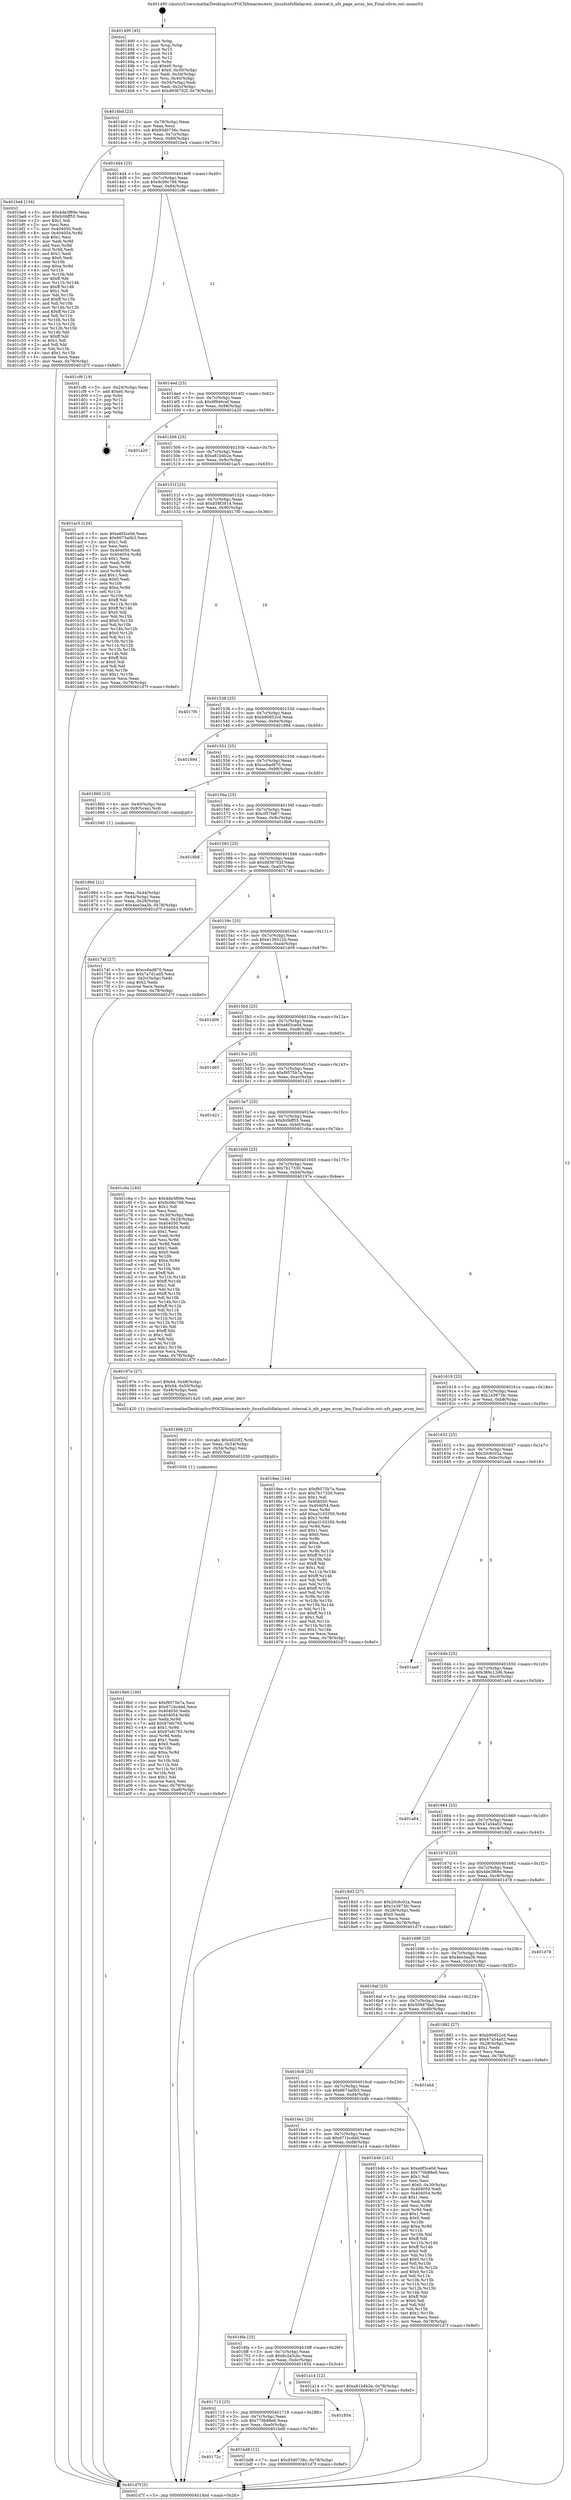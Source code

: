 digraph "0x401490" {
  label = "0x401490 (/mnt/c/Users/mathe/Desktop/tcc/POCII/binaries/extr_linuxfsnfsfilelayout..internal.h_nfs_page_array_len_Final-ollvm.out::main(0))"
  labelloc = "t"
  node[shape=record]

  Entry [label="",width=0.3,height=0.3,shape=circle,fillcolor=black,style=filled]
  "0x4014bd" [label="{
     0x4014bd [23]\l
     | [instrs]\l
     &nbsp;&nbsp;0x4014bd \<+3\>: mov -0x78(%rbp),%eax\l
     &nbsp;&nbsp;0x4014c0 \<+2\>: mov %eax,%ecx\l
     &nbsp;&nbsp;0x4014c2 \<+6\>: sub $0x93d0736c,%ecx\l
     &nbsp;&nbsp;0x4014c8 \<+3\>: mov %eax,-0x7c(%rbp)\l
     &nbsp;&nbsp;0x4014cb \<+3\>: mov %ecx,-0x80(%rbp)\l
     &nbsp;&nbsp;0x4014ce \<+6\>: je 0000000000401be4 \<main+0x754\>\l
  }"]
  "0x401be4" [label="{
     0x401be4 [134]\l
     | [instrs]\l
     &nbsp;&nbsp;0x401be4 \<+5\>: mov $0x4de3f69e,%eax\l
     &nbsp;&nbsp;0x401be9 \<+5\>: mov $0xfc0bff55,%ecx\l
     &nbsp;&nbsp;0x401bee \<+2\>: mov $0x1,%dl\l
     &nbsp;&nbsp;0x401bf0 \<+2\>: xor %esi,%esi\l
     &nbsp;&nbsp;0x401bf2 \<+7\>: mov 0x404050,%edi\l
     &nbsp;&nbsp;0x401bf9 \<+8\>: mov 0x404054,%r8d\l
     &nbsp;&nbsp;0x401c01 \<+3\>: sub $0x1,%esi\l
     &nbsp;&nbsp;0x401c04 \<+3\>: mov %edi,%r9d\l
     &nbsp;&nbsp;0x401c07 \<+3\>: add %esi,%r9d\l
     &nbsp;&nbsp;0x401c0a \<+4\>: imul %r9d,%edi\l
     &nbsp;&nbsp;0x401c0e \<+3\>: and $0x1,%edi\l
     &nbsp;&nbsp;0x401c11 \<+3\>: cmp $0x0,%edi\l
     &nbsp;&nbsp;0x401c14 \<+4\>: sete %r10b\l
     &nbsp;&nbsp;0x401c18 \<+4\>: cmp $0xa,%r8d\l
     &nbsp;&nbsp;0x401c1c \<+4\>: setl %r11b\l
     &nbsp;&nbsp;0x401c20 \<+3\>: mov %r10b,%bl\l
     &nbsp;&nbsp;0x401c23 \<+3\>: xor $0xff,%bl\l
     &nbsp;&nbsp;0x401c26 \<+3\>: mov %r11b,%r14b\l
     &nbsp;&nbsp;0x401c29 \<+4\>: xor $0xff,%r14b\l
     &nbsp;&nbsp;0x401c2d \<+3\>: xor $0x1,%dl\l
     &nbsp;&nbsp;0x401c30 \<+3\>: mov %bl,%r15b\l
     &nbsp;&nbsp;0x401c33 \<+4\>: and $0xff,%r15b\l
     &nbsp;&nbsp;0x401c37 \<+3\>: and %dl,%r10b\l
     &nbsp;&nbsp;0x401c3a \<+3\>: mov %r14b,%r12b\l
     &nbsp;&nbsp;0x401c3d \<+4\>: and $0xff,%r12b\l
     &nbsp;&nbsp;0x401c41 \<+3\>: and %dl,%r11b\l
     &nbsp;&nbsp;0x401c44 \<+3\>: or %r10b,%r15b\l
     &nbsp;&nbsp;0x401c47 \<+3\>: or %r11b,%r12b\l
     &nbsp;&nbsp;0x401c4a \<+3\>: xor %r12b,%r15b\l
     &nbsp;&nbsp;0x401c4d \<+3\>: or %r14b,%bl\l
     &nbsp;&nbsp;0x401c50 \<+3\>: xor $0xff,%bl\l
     &nbsp;&nbsp;0x401c53 \<+3\>: or $0x1,%dl\l
     &nbsp;&nbsp;0x401c56 \<+2\>: and %dl,%bl\l
     &nbsp;&nbsp;0x401c58 \<+3\>: or %bl,%r15b\l
     &nbsp;&nbsp;0x401c5b \<+4\>: test $0x1,%r15b\l
     &nbsp;&nbsp;0x401c5f \<+3\>: cmovne %ecx,%eax\l
     &nbsp;&nbsp;0x401c62 \<+3\>: mov %eax,-0x78(%rbp)\l
     &nbsp;&nbsp;0x401c65 \<+5\>: jmp 0000000000401d7f \<main+0x8ef\>\l
  }"]
  "0x4014d4" [label="{
     0x4014d4 [25]\l
     | [instrs]\l
     &nbsp;&nbsp;0x4014d4 \<+5\>: jmp 00000000004014d9 \<main+0x49\>\l
     &nbsp;&nbsp;0x4014d9 \<+3\>: mov -0x7c(%rbp),%eax\l
     &nbsp;&nbsp;0x4014dc \<+5\>: sub $0x9c06c766,%eax\l
     &nbsp;&nbsp;0x4014e1 \<+6\>: mov %eax,-0x84(%rbp)\l
     &nbsp;&nbsp;0x4014e7 \<+6\>: je 0000000000401cf6 \<main+0x866\>\l
  }"]
  Exit [label="",width=0.3,height=0.3,shape=circle,fillcolor=black,style=filled,peripheries=2]
  "0x401cf6" [label="{
     0x401cf6 [19]\l
     | [instrs]\l
     &nbsp;&nbsp;0x401cf6 \<+3\>: mov -0x24(%rbp),%eax\l
     &nbsp;&nbsp;0x401cf9 \<+7\>: add $0xe0,%rsp\l
     &nbsp;&nbsp;0x401d00 \<+1\>: pop %rbx\l
     &nbsp;&nbsp;0x401d01 \<+2\>: pop %r12\l
     &nbsp;&nbsp;0x401d03 \<+2\>: pop %r14\l
     &nbsp;&nbsp;0x401d05 \<+2\>: pop %r15\l
     &nbsp;&nbsp;0x401d07 \<+1\>: pop %rbp\l
     &nbsp;&nbsp;0x401d08 \<+1\>: ret\l
  }"]
  "0x4014ed" [label="{
     0x4014ed [25]\l
     | [instrs]\l
     &nbsp;&nbsp;0x4014ed \<+5\>: jmp 00000000004014f2 \<main+0x62\>\l
     &nbsp;&nbsp;0x4014f2 \<+3\>: mov -0x7c(%rbp),%eax\l
     &nbsp;&nbsp;0x4014f5 \<+5\>: sub $0x9f946cef,%eax\l
     &nbsp;&nbsp;0x4014fa \<+6\>: mov %eax,-0x88(%rbp)\l
     &nbsp;&nbsp;0x401500 \<+6\>: je 0000000000401a20 \<main+0x590\>\l
  }"]
  "0x40172c" [label="{
     0x40172c\l
  }", style=dashed]
  "0x401a20" [label="{
     0x401a20\l
  }", style=dashed]
  "0x401506" [label="{
     0x401506 [25]\l
     | [instrs]\l
     &nbsp;&nbsp;0x401506 \<+5\>: jmp 000000000040150b \<main+0x7b\>\l
     &nbsp;&nbsp;0x40150b \<+3\>: mov -0x7c(%rbp),%eax\l
     &nbsp;&nbsp;0x40150e \<+5\>: sub $0xa81b4b2e,%eax\l
     &nbsp;&nbsp;0x401513 \<+6\>: mov %eax,-0x8c(%rbp)\l
     &nbsp;&nbsp;0x401519 \<+6\>: je 0000000000401ac5 \<main+0x635\>\l
  }"]
  "0x401bd8" [label="{
     0x401bd8 [12]\l
     | [instrs]\l
     &nbsp;&nbsp;0x401bd8 \<+7\>: movl $0x93d0736c,-0x78(%rbp)\l
     &nbsp;&nbsp;0x401bdf \<+5\>: jmp 0000000000401d7f \<main+0x8ef\>\l
  }"]
  "0x401ac5" [label="{
     0x401ac5 [134]\l
     | [instrs]\l
     &nbsp;&nbsp;0x401ac5 \<+5\>: mov $0xe6f3ce0d,%eax\l
     &nbsp;&nbsp;0x401aca \<+5\>: mov $0x6673a0b3,%ecx\l
     &nbsp;&nbsp;0x401acf \<+2\>: mov $0x1,%dl\l
     &nbsp;&nbsp;0x401ad1 \<+2\>: xor %esi,%esi\l
     &nbsp;&nbsp;0x401ad3 \<+7\>: mov 0x404050,%edi\l
     &nbsp;&nbsp;0x401ada \<+8\>: mov 0x404054,%r8d\l
     &nbsp;&nbsp;0x401ae2 \<+3\>: sub $0x1,%esi\l
     &nbsp;&nbsp;0x401ae5 \<+3\>: mov %edi,%r9d\l
     &nbsp;&nbsp;0x401ae8 \<+3\>: add %esi,%r9d\l
     &nbsp;&nbsp;0x401aeb \<+4\>: imul %r9d,%edi\l
     &nbsp;&nbsp;0x401aef \<+3\>: and $0x1,%edi\l
     &nbsp;&nbsp;0x401af2 \<+3\>: cmp $0x0,%edi\l
     &nbsp;&nbsp;0x401af5 \<+4\>: sete %r10b\l
     &nbsp;&nbsp;0x401af9 \<+4\>: cmp $0xa,%r8d\l
     &nbsp;&nbsp;0x401afd \<+4\>: setl %r11b\l
     &nbsp;&nbsp;0x401b01 \<+3\>: mov %r10b,%bl\l
     &nbsp;&nbsp;0x401b04 \<+3\>: xor $0xff,%bl\l
     &nbsp;&nbsp;0x401b07 \<+3\>: mov %r11b,%r14b\l
     &nbsp;&nbsp;0x401b0a \<+4\>: xor $0xff,%r14b\l
     &nbsp;&nbsp;0x401b0e \<+3\>: xor $0x0,%dl\l
     &nbsp;&nbsp;0x401b11 \<+3\>: mov %bl,%r15b\l
     &nbsp;&nbsp;0x401b14 \<+4\>: and $0x0,%r15b\l
     &nbsp;&nbsp;0x401b18 \<+3\>: and %dl,%r10b\l
     &nbsp;&nbsp;0x401b1b \<+3\>: mov %r14b,%r12b\l
     &nbsp;&nbsp;0x401b1e \<+4\>: and $0x0,%r12b\l
     &nbsp;&nbsp;0x401b22 \<+3\>: and %dl,%r11b\l
     &nbsp;&nbsp;0x401b25 \<+3\>: or %r10b,%r15b\l
     &nbsp;&nbsp;0x401b28 \<+3\>: or %r11b,%r12b\l
     &nbsp;&nbsp;0x401b2b \<+3\>: xor %r12b,%r15b\l
     &nbsp;&nbsp;0x401b2e \<+3\>: or %r14b,%bl\l
     &nbsp;&nbsp;0x401b31 \<+3\>: xor $0xff,%bl\l
     &nbsp;&nbsp;0x401b34 \<+3\>: or $0x0,%dl\l
     &nbsp;&nbsp;0x401b37 \<+2\>: and %dl,%bl\l
     &nbsp;&nbsp;0x401b39 \<+3\>: or %bl,%r15b\l
     &nbsp;&nbsp;0x401b3c \<+4\>: test $0x1,%r15b\l
     &nbsp;&nbsp;0x401b40 \<+3\>: cmovne %ecx,%eax\l
     &nbsp;&nbsp;0x401b43 \<+3\>: mov %eax,-0x78(%rbp)\l
     &nbsp;&nbsp;0x401b46 \<+5\>: jmp 0000000000401d7f \<main+0x8ef\>\l
  }"]
  "0x40151f" [label="{
     0x40151f [25]\l
     | [instrs]\l
     &nbsp;&nbsp;0x40151f \<+5\>: jmp 0000000000401524 \<main+0x94\>\l
     &nbsp;&nbsp;0x401524 \<+3\>: mov -0x7c(%rbp),%eax\l
     &nbsp;&nbsp;0x401527 \<+5\>: sub $0xb58f3814,%eax\l
     &nbsp;&nbsp;0x40152c \<+6\>: mov %eax,-0x90(%rbp)\l
     &nbsp;&nbsp;0x401532 \<+6\>: je 00000000004017f0 \<main+0x360\>\l
  }"]
  "0x401713" [label="{
     0x401713 [25]\l
     | [instrs]\l
     &nbsp;&nbsp;0x401713 \<+5\>: jmp 0000000000401718 \<main+0x288\>\l
     &nbsp;&nbsp;0x401718 \<+3\>: mov -0x7c(%rbp),%eax\l
     &nbsp;&nbsp;0x40171b \<+5\>: sub $0x770b88e6,%eax\l
     &nbsp;&nbsp;0x401720 \<+6\>: mov %eax,-0xe0(%rbp)\l
     &nbsp;&nbsp;0x401726 \<+6\>: je 0000000000401bd8 \<main+0x748\>\l
  }"]
  "0x4017f0" [label="{
     0x4017f0\l
  }", style=dashed]
  "0x401538" [label="{
     0x401538 [25]\l
     | [instrs]\l
     &nbsp;&nbsp;0x401538 \<+5\>: jmp 000000000040153d \<main+0xad\>\l
     &nbsp;&nbsp;0x40153d \<+3\>: mov -0x7c(%rbp),%eax\l
     &nbsp;&nbsp;0x401540 \<+5\>: sub $0xb90d52cd,%eax\l
     &nbsp;&nbsp;0x401545 \<+6\>: mov %eax,-0x94(%rbp)\l
     &nbsp;&nbsp;0x40154b \<+6\>: je 000000000040189d \<main+0x40d\>\l
  }"]
  "0x401854" [label="{
     0x401854\l
  }", style=dashed]
  "0x40189d" [label="{
     0x40189d\l
  }", style=dashed]
  "0x401551" [label="{
     0x401551 [25]\l
     | [instrs]\l
     &nbsp;&nbsp;0x401551 \<+5\>: jmp 0000000000401556 \<main+0xc6\>\l
     &nbsp;&nbsp;0x401556 \<+3\>: mov -0x7c(%rbp),%eax\l
     &nbsp;&nbsp;0x401559 \<+5\>: sub $0xcc6ad870,%eax\l
     &nbsp;&nbsp;0x40155e \<+6\>: mov %eax,-0x98(%rbp)\l
     &nbsp;&nbsp;0x401564 \<+6\>: je 0000000000401860 \<main+0x3d0\>\l
  }"]
  "0x4016fa" [label="{
     0x4016fa [25]\l
     | [instrs]\l
     &nbsp;&nbsp;0x4016fa \<+5\>: jmp 00000000004016ff \<main+0x26f\>\l
     &nbsp;&nbsp;0x4016ff \<+3\>: mov -0x7c(%rbp),%eax\l
     &nbsp;&nbsp;0x401702 \<+5\>: sub $0x6c2a5cbc,%eax\l
     &nbsp;&nbsp;0x401707 \<+6\>: mov %eax,-0xdc(%rbp)\l
     &nbsp;&nbsp;0x40170d \<+6\>: je 0000000000401854 \<main+0x3c4\>\l
  }"]
  "0x401860" [label="{
     0x401860 [13]\l
     | [instrs]\l
     &nbsp;&nbsp;0x401860 \<+4\>: mov -0x40(%rbp),%rax\l
     &nbsp;&nbsp;0x401864 \<+4\>: mov 0x8(%rax),%rdi\l
     &nbsp;&nbsp;0x401868 \<+5\>: call 0000000000401040 \<atoi@plt\>\l
     | [calls]\l
     &nbsp;&nbsp;0x401040 \{1\} (unknown)\l
  }"]
  "0x40156a" [label="{
     0x40156a [25]\l
     | [instrs]\l
     &nbsp;&nbsp;0x40156a \<+5\>: jmp 000000000040156f \<main+0xdf\>\l
     &nbsp;&nbsp;0x40156f \<+3\>: mov -0x7c(%rbp),%eax\l
     &nbsp;&nbsp;0x401572 \<+5\>: sub $0xcf57fe67,%eax\l
     &nbsp;&nbsp;0x401577 \<+6\>: mov %eax,-0x9c(%rbp)\l
     &nbsp;&nbsp;0x40157d \<+6\>: je 00000000004018b8 \<main+0x428\>\l
  }"]
  "0x401a14" [label="{
     0x401a14 [12]\l
     | [instrs]\l
     &nbsp;&nbsp;0x401a14 \<+7\>: movl $0xa81b4b2e,-0x78(%rbp)\l
     &nbsp;&nbsp;0x401a1b \<+5\>: jmp 0000000000401d7f \<main+0x8ef\>\l
  }"]
  "0x4018b8" [label="{
     0x4018b8\l
  }", style=dashed]
  "0x401583" [label="{
     0x401583 [25]\l
     | [instrs]\l
     &nbsp;&nbsp;0x401583 \<+5\>: jmp 0000000000401588 \<main+0xf8\>\l
     &nbsp;&nbsp;0x401588 \<+3\>: mov -0x7c(%rbp),%eax\l
     &nbsp;&nbsp;0x40158b \<+5\>: sub $0xd936702f,%eax\l
     &nbsp;&nbsp;0x401590 \<+6\>: mov %eax,-0xa0(%rbp)\l
     &nbsp;&nbsp;0x401596 \<+6\>: je 000000000040174f \<main+0x2bf\>\l
  }"]
  "0x4016e1" [label="{
     0x4016e1 [25]\l
     | [instrs]\l
     &nbsp;&nbsp;0x4016e1 \<+5\>: jmp 00000000004016e6 \<main+0x256\>\l
     &nbsp;&nbsp;0x4016e6 \<+3\>: mov -0x7c(%rbp),%eax\l
     &nbsp;&nbsp;0x4016e9 \<+5\>: sub $0x671bcddd,%eax\l
     &nbsp;&nbsp;0x4016ee \<+6\>: mov %eax,-0xd8(%rbp)\l
     &nbsp;&nbsp;0x4016f4 \<+6\>: je 0000000000401a14 \<main+0x584\>\l
  }"]
  "0x40174f" [label="{
     0x40174f [27]\l
     | [instrs]\l
     &nbsp;&nbsp;0x40174f \<+5\>: mov $0xcc6ad870,%eax\l
     &nbsp;&nbsp;0x401754 \<+5\>: mov $0x7a7d1ad5,%ecx\l
     &nbsp;&nbsp;0x401759 \<+3\>: mov -0x2c(%rbp),%edx\l
     &nbsp;&nbsp;0x40175c \<+3\>: cmp $0x2,%edx\l
     &nbsp;&nbsp;0x40175f \<+3\>: cmovne %ecx,%eax\l
     &nbsp;&nbsp;0x401762 \<+3\>: mov %eax,-0x78(%rbp)\l
     &nbsp;&nbsp;0x401765 \<+5\>: jmp 0000000000401d7f \<main+0x8ef\>\l
  }"]
  "0x40159c" [label="{
     0x40159c [25]\l
     | [instrs]\l
     &nbsp;&nbsp;0x40159c \<+5\>: jmp 00000000004015a1 \<main+0x111\>\l
     &nbsp;&nbsp;0x4015a1 \<+3\>: mov -0x7c(%rbp),%eax\l
     &nbsp;&nbsp;0x4015a4 \<+5\>: sub $0xe136512b,%eax\l
     &nbsp;&nbsp;0x4015a9 \<+6\>: mov %eax,-0xa4(%rbp)\l
     &nbsp;&nbsp;0x4015af \<+6\>: je 0000000000401d09 \<main+0x879\>\l
  }"]
  "0x401d7f" [label="{
     0x401d7f [5]\l
     | [instrs]\l
     &nbsp;&nbsp;0x401d7f \<+5\>: jmp 00000000004014bd \<main+0x2d\>\l
  }"]
  "0x401490" [label="{
     0x401490 [45]\l
     | [instrs]\l
     &nbsp;&nbsp;0x401490 \<+1\>: push %rbp\l
     &nbsp;&nbsp;0x401491 \<+3\>: mov %rsp,%rbp\l
     &nbsp;&nbsp;0x401494 \<+2\>: push %r15\l
     &nbsp;&nbsp;0x401496 \<+2\>: push %r14\l
     &nbsp;&nbsp;0x401498 \<+2\>: push %r12\l
     &nbsp;&nbsp;0x40149a \<+1\>: push %rbx\l
     &nbsp;&nbsp;0x40149b \<+7\>: sub $0xe0,%rsp\l
     &nbsp;&nbsp;0x4014a2 \<+7\>: movl $0x0,-0x30(%rbp)\l
     &nbsp;&nbsp;0x4014a9 \<+3\>: mov %edi,-0x34(%rbp)\l
     &nbsp;&nbsp;0x4014ac \<+4\>: mov %rsi,-0x40(%rbp)\l
     &nbsp;&nbsp;0x4014b0 \<+3\>: mov -0x34(%rbp),%edi\l
     &nbsp;&nbsp;0x4014b3 \<+3\>: mov %edi,-0x2c(%rbp)\l
     &nbsp;&nbsp;0x4014b6 \<+7\>: movl $0xd936702f,-0x78(%rbp)\l
  }"]
  "0x40186d" [label="{
     0x40186d [21]\l
     | [instrs]\l
     &nbsp;&nbsp;0x40186d \<+3\>: mov %eax,-0x44(%rbp)\l
     &nbsp;&nbsp;0x401870 \<+3\>: mov -0x44(%rbp),%eax\l
     &nbsp;&nbsp;0x401873 \<+3\>: mov %eax,-0x28(%rbp)\l
     &nbsp;&nbsp;0x401876 \<+7\>: movl $0x4ee3aa3b,-0x78(%rbp)\l
     &nbsp;&nbsp;0x40187d \<+5\>: jmp 0000000000401d7f \<main+0x8ef\>\l
  }"]
  "0x401b4b" [label="{
     0x401b4b [141]\l
     | [instrs]\l
     &nbsp;&nbsp;0x401b4b \<+5\>: mov $0xe6f3ce0d,%eax\l
     &nbsp;&nbsp;0x401b50 \<+5\>: mov $0x770b88e6,%ecx\l
     &nbsp;&nbsp;0x401b55 \<+2\>: mov $0x1,%dl\l
     &nbsp;&nbsp;0x401b57 \<+2\>: xor %esi,%esi\l
     &nbsp;&nbsp;0x401b59 \<+7\>: movl $0x0,-0x30(%rbp)\l
     &nbsp;&nbsp;0x401b60 \<+7\>: mov 0x404050,%edi\l
     &nbsp;&nbsp;0x401b67 \<+8\>: mov 0x404054,%r8d\l
     &nbsp;&nbsp;0x401b6f \<+3\>: sub $0x1,%esi\l
     &nbsp;&nbsp;0x401b72 \<+3\>: mov %edi,%r9d\l
     &nbsp;&nbsp;0x401b75 \<+3\>: add %esi,%r9d\l
     &nbsp;&nbsp;0x401b78 \<+4\>: imul %r9d,%edi\l
     &nbsp;&nbsp;0x401b7c \<+3\>: and $0x1,%edi\l
     &nbsp;&nbsp;0x401b7f \<+3\>: cmp $0x0,%edi\l
     &nbsp;&nbsp;0x401b82 \<+4\>: sete %r10b\l
     &nbsp;&nbsp;0x401b86 \<+4\>: cmp $0xa,%r8d\l
     &nbsp;&nbsp;0x401b8a \<+4\>: setl %r11b\l
     &nbsp;&nbsp;0x401b8e \<+3\>: mov %r10b,%bl\l
     &nbsp;&nbsp;0x401b91 \<+3\>: xor $0xff,%bl\l
     &nbsp;&nbsp;0x401b94 \<+3\>: mov %r11b,%r14b\l
     &nbsp;&nbsp;0x401b97 \<+4\>: xor $0xff,%r14b\l
     &nbsp;&nbsp;0x401b9b \<+3\>: xor $0x0,%dl\l
     &nbsp;&nbsp;0x401b9e \<+3\>: mov %bl,%r15b\l
     &nbsp;&nbsp;0x401ba1 \<+4\>: and $0x0,%r15b\l
     &nbsp;&nbsp;0x401ba5 \<+3\>: and %dl,%r10b\l
     &nbsp;&nbsp;0x401ba8 \<+3\>: mov %r14b,%r12b\l
     &nbsp;&nbsp;0x401bab \<+4\>: and $0x0,%r12b\l
     &nbsp;&nbsp;0x401baf \<+3\>: and %dl,%r11b\l
     &nbsp;&nbsp;0x401bb2 \<+3\>: or %r10b,%r15b\l
     &nbsp;&nbsp;0x401bb5 \<+3\>: or %r11b,%r12b\l
     &nbsp;&nbsp;0x401bb8 \<+3\>: xor %r12b,%r15b\l
     &nbsp;&nbsp;0x401bbb \<+3\>: or %r14b,%bl\l
     &nbsp;&nbsp;0x401bbe \<+3\>: xor $0xff,%bl\l
     &nbsp;&nbsp;0x401bc1 \<+3\>: or $0x0,%dl\l
     &nbsp;&nbsp;0x401bc4 \<+2\>: and %dl,%bl\l
     &nbsp;&nbsp;0x401bc6 \<+3\>: or %bl,%r15b\l
     &nbsp;&nbsp;0x401bc9 \<+4\>: test $0x1,%r15b\l
     &nbsp;&nbsp;0x401bcd \<+3\>: cmovne %ecx,%eax\l
     &nbsp;&nbsp;0x401bd0 \<+3\>: mov %eax,-0x78(%rbp)\l
     &nbsp;&nbsp;0x401bd3 \<+5\>: jmp 0000000000401d7f \<main+0x8ef\>\l
  }"]
  "0x401d09" [label="{
     0x401d09\l
  }", style=dashed]
  "0x4015b5" [label="{
     0x4015b5 [25]\l
     | [instrs]\l
     &nbsp;&nbsp;0x4015b5 \<+5\>: jmp 00000000004015ba \<main+0x12a\>\l
     &nbsp;&nbsp;0x4015ba \<+3\>: mov -0x7c(%rbp),%eax\l
     &nbsp;&nbsp;0x4015bd \<+5\>: sub $0xe6f3ce0d,%eax\l
     &nbsp;&nbsp;0x4015c2 \<+6\>: mov %eax,-0xa8(%rbp)\l
     &nbsp;&nbsp;0x4015c8 \<+6\>: je 0000000000401d65 \<main+0x8d5\>\l
  }"]
  "0x4016c8" [label="{
     0x4016c8 [25]\l
     | [instrs]\l
     &nbsp;&nbsp;0x4016c8 \<+5\>: jmp 00000000004016cd \<main+0x23d\>\l
     &nbsp;&nbsp;0x4016cd \<+3\>: mov -0x7c(%rbp),%eax\l
     &nbsp;&nbsp;0x4016d0 \<+5\>: sub $0x6673a0b3,%eax\l
     &nbsp;&nbsp;0x4016d5 \<+6\>: mov %eax,-0xd4(%rbp)\l
     &nbsp;&nbsp;0x4016db \<+6\>: je 0000000000401b4b \<main+0x6bb\>\l
  }"]
  "0x401d65" [label="{
     0x401d65\l
  }", style=dashed]
  "0x4015ce" [label="{
     0x4015ce [25]\l
     | [instrs]\l
     &nbsp;&nbsp;0x4015ce \<+5\>: jmp 00000000004015d3 \<main+0x143\>\l
     &nbsp;&nbsp;0x4015d3 \<+3\>: mov -0x7c(%rbp),%eax\l
     &nbsp;&nbsp;0x4015d6 \<+5\>: sub $0xf9575b7a,%eax\l
     &nbsp;&nbsp;0x4015db \<+6\>: mov %eax,-0xac(%rbp)\l
     &nbsp;&nbsp;0x4015e1 \<+6\>: je 0000000000401d21 \<main+0x891\>\l
  }"]
  "0x401ab4" [label="{
     0x401ab4\l
  }", style=dashed]
  "0x401d21" [label="{
     0x401d21\l
  }", style=dashed]
  "0x4015e7" [label="{
     0x4015e7 [25]\l
     | [instrs]\l
     &nbsp;&nbsp;0x4015e7 \<+5\>: jmp 00000000004015ec \<main+0x15c\>\l
     &nbsp;&nbsp;0x4015ec \<+3\>: mov -0x7c(%rbp),%eax\l
     &nbsp;&nbsp;0x4015ef \<+5\>: sub $0xfc0bff55,%eax\l
     &nbsp;&nbsp;0x4015f4 \<+6\>: mov %eax,-0xb0(%rbp)\l
     &nbsp;&nbsp;0x4015fa \<+6\>: je 0000000000401c6a \<main+0x7da\>\l
  }"]
  "0x4019b0" [label="{
     0x4019b0 [100]\l
     | [instrs]\l
     &nbsp;&nbsp;0x4019b0 \<+5\>: mov $0xf9575b7a,%esi\l
     &nbsp;&nbsp;0x4019b5 \<+5\>: mov $0x671bcddd,%ecx\l
     &nbsp;&nbsp;0x4019ba \<+7\>: mov 0x404050,%edx\l
     &nbsp;&nbsp;0x4019c1 \<+8\>: mov 0x404054,%r8d\l
     &nbsp;&nbsp;0x4019c9 \<+3\>: mov %edx,%r9d\l
     &nbsp;&nbsp;0x4019cc \<+7\>: add $0x97efc765,%r9d\l
     &nbsp;&nbsp;0x4019d3 \<+4\>: sub $0x1,%r9d\l
     &nbsp;&nbsp;0x4019d7 \<+7\>: sub $0x97efc765,%r9d\l
     &nbsp;&nbsp;0x4019de \<+4\>: imul %r9d,%edx\l
     &nbsp;&nbsp;0x4019e2 \<+3\>: and $0x1,%edx\l
     &nbsp;&nbsp;0x4019e5 \<+3\>: cmp $0x0,%edx\l
     &nbsp;&nbsp;0x4019e8 \<+4\>: sete %r10b\l
     &nbsp;&nbsp;0x4019ec \<+4\>: cmp $0xa,%r8d\l
     &nbsp;&nbsp;0x4019f0 \<+4\>: setl %r11b\l
     &nbsp;&nbsp;0x4019f4 \<+3\>: mov %r10b,%bl\l
     &nbsp;&nbsp;0x4019f7 \<+3\>: and %r11b,%bl\l
     &nbsp;&nbsp;0x4019fa \<+3\>: xor %r11b,%r10b\l
     &nbsp;&nbsp;0x4019fd \<+3\>: or %r10b,%bl\l
     &nbsp;&nbsp;0x401a00 \<+3\>: test $0x1,%bl\l
     &nbsp;&nbsp;0x401a03 \<+3\>: cmovne %ecx,%esi\l
     &nbsp;&nbsp;0x401a06 \<+3\>: mov %esi,-0x78(%rbp)\l
     &nbsp;&nbsp;0x401a09 \<+6\>: mov %eax,-0xe8(%rbp)\l
     &nbsp;&nbsp;0x401a0f \<+5\>: jmp 0000000000401d7f \<main+0x8ef\>\l
  }"]
  "0x401c6a" [label="{
     0x401c6a [140]\l
     | [instrs]\l
     &nbsp;&nbsp;0x401c6a \<+5\>: mov $0x4de3f69e,%eax\l
     &nbsp;&nbsp;0x401c6f \<+5\>: mov $0x9c06c766,%ecx\l
     &nbsp;&nbsp;0x401c74 \<+2\>: mov $0x1,%dl\l
     &nbsp;&nbsp;0x401c76 \<+2\>: xor %esi,%esi\l
     &nbsp;&nbsp;0x401c78 \<+3\>: mov -0x30(%rbp),%edi\l
     &nbsp;&nbsp;0x401c7b \<+3\>: mov %edi,-0x24(%rbp)\l
     &nbsp;&nbsp;0x401c7e \<+7\>: mov 0x404050,%edi\l
     &nbsp;&nbsp;0x401c85 \<+8\>: mov 0x404054,%r8d\l
     &nbsp;&nbsp;0x401c8d \<+3\>: sub $0x1,%esi\l
     &nbsp;&nbsp;0x401c90 \<+3\>: mov %edi,%r9d\l
     &nbsp;&nbsp;0x401c93 \<+3\>: add %esi,%r9d\l
     &nbsp;&nbsp;0x401c96 \<+4\>: imul %r9d,%edi\l
     &nbsp;&nbsp;0x401c9a \<+3\>: and $0x1,%edi\l
     &nbsp;&nbsp;0x401c9d \<+3\>: cmp $0x0,%edi\l
     &nbsp;&nbsp;0x401ca0 \<+4\>: sete %r10b\l
     &nbsp;&nbsp;0x401ca4 \<+4\>: cmp $0xa,%r8d\l
     &nbsp;&nbsp;0x401ca8 \<+4\>: setl %r11b\l
     &nbsp;&nbsp;0x401cac \<+3\>: mov %r10b,%bl\l
     &nbsp;&nbsp;0x401caf \<+3\>: xor $0xff,%bl\l
     &nbsp;&nbsp;0x401cb2 \<+3\>: mov %r11b,%r14b\l
     &nbsp;&nbsp;0x401cb5 \<+4\>: xor $0xff,%r14b\l
     &nbsp;&nbsp;0x401cb9 \<+3\>: xor $0x1,%dl\l
     &nbsp;&nbsp;0x401cbc \<+3\>: mov %bl,%r15b\l
     &nbsp;&nbsp;0x401cbf \<+4\>: and $0xff,%r15b\l
     &nbsp;&nbsp;0x401cc3 \<+3\>: and %dl,%r10b\l
     &nbsp;&nbsp;0x401cc6 \<+3\>: mov %r14b,%r12b\l
     &nbsp;&nbsp;0x401cc9 \<+4\>: and $0xff,%r12b\l
     &nbsp;&nbsp;0x401ccd \<+3\>: and %dl,%r11b\l
     &nbsp;&nbsp;0x401cd0 \<+3\>: or %r10b,%r15b\l
     &nbsp;&nbsp;0x401cd3 \<+3\>: or %r11b,%r12b\l
     &nbsp;&nbsp;0x401cd6 \<+3\>: xor %r12b,%r15b\l
     &nbsp;&nbsp;0x401cd9 \<+3\>: or %r14b,%bl\l
     &nbsp;&nbsp;0x401cdc \<+3\>: xor $0xff,%bl\l
     &nbsp;&nbsp;0x401cdf \<+3\>: or $0x1,%dl\l
     &nbsp;&nbsp;0x401ce2 \<+2\>: and %dl,%bl\l
     &nbsp;&nbsp;0x401ce4 \<+3\>: or %bl,%r15b\l
     &nbsp;&nbsp;0x401ce7 \<+4\>: test $0x1,%r15b\l
     &nbsp;&nbsp;0x401ceb \<+3\>: cmovne %ecx,%eax\l
     &nbsp;&nbsp;0x401cee \<+3\>: mov %eax,-0x78(%rbp)\l
     &nbsp;&nbsp;0x401cf1 \<+5\>: jmp 0000000000401d7f \<main+0x8ef\>\l
  }"]
  "0x401600" [label="{
     0x401600 [25]\l
     | [instrs]\l
     &nbsp;&nbsp;0x401600 \<+5\>: jmp 0000000000401605 \<main+0x175\>\l
     &nbsp;&nbsp;0x401605 \<+3\>: mov -0x7c(%rbp),%eax\l
     &nbsp;&nbsp;0x401608 \<+5\>: sub $0x7b17330,%eax\l
     &nbsp;&nbsp;0x40160d \<+6\>: mov %eax,-0xb4(%rbp)\l
     &nbsp;&nbsp;0x401613 \<+6\>: je 000000000040197e \<main+0x4ee\>\l
  }"]
  "0x401999" [label="{
     0x401999 [23]\l
     | [instrs]\l
     &nbsp;&nbsp;0x401999 \<+10\>: movabs $0x4020f2,%rdi\l
     &nbsp;&nbsp;0x4019a3 \<+3\>: mov %eax,-0x54(%rbp)\l
     &nbsp;&nbsp;0x4019a6 \<+3\>: mov -0x54(%rbp),%esi\l
     &nbsp;&nbsp;0x4019a9 \<+2\>: mov $0x0,%al\l
     &nbsp;&nbsp;0x4019ab \<+5\>: call 0000000000401030 \<printf@plt\>\l
     | [calls]\l
     &nbsp;&nbsp;0x401030 \{1\} (unknown)\l
  }"]
  "0x40197e" [label="{
     0x40197e [27]\l
     | [instrs]\l
     &nbsp;&nbsp;0x40197e \<+7\>: movl $0x64,-0x48(%rbp)\l
     &nbsp;&nbsp;0x401985 \<+8\>: movq $0x64,-0x50(%rbp)\l
     &nbsp;&nbsp;0x40198d \<+3\>: mov -0x48(%rbp),%edi\l
     &nbsp;&nbsp;0x401990 \<+4\>: mov -0x50(%rbp),%rsi\l
     &nbsp;&nbsp;0x401994 \<+5\>: call 0000000000401420 \<nfs_page_array_len\>\l
     | [calls]\l
     &nbsp;&nbsp;0x401420 \{1\} (/mnt/c/Users/mathe/Desktop/tcc/POCII/binaries/extr_linuxfsnfsfilelayout..internal.h_nfs_page_array_len_Final-ollvm.out::nfs_page_array_len)\l
  }"]
  "0x401619" [label="{
     0x401619 [25]\l
     | [instrs]\l
     &nbsp;&nbsp;0x401619 \<+5\>: jmp 000000000040161e \<main+0x18e\>\l
     &nbsp;&nbsp;0x40161e \<+3\>: mov -0x7c(%rbp),%eax\l
     &nbsp;&nbsp;0x401621 \<+5\>: sub $0x1e3973fc,%eax\l
     &nbsp;&nbsp;0x401626 \<+6\>: mov %eax,-0xb8(%rbp)\l
     &nbsp;&nbsp;0x40162c \<+6\>: je 00000000004018ee \<main+0x45e\>\l
  }"]
  "0x4016af" [label="{
     0x4016af [25]\l
     | [instrs]\l
     &nbsp;&nbsp;0x4016af \<+5\>: jmp 00000000004016b4 \<main+0x224\>\l
     &nbsp;&nbsp;0x4016b4 \<+3\>: mov -0x7c(%rbp),%eax\l
     &nbsp;&nbsp;0x4016b7 \<+5\>: sub $0x509476ab,%eax\l
     &nbsp;&nbsp;0x4016bc \<+6\>: mov %eax,-0xd0(%rbp)\l
     &nbsp;&nbsp;0x4016c2 \<+6\>: je 0000000000401ab4 \<main+0x624\>\l
  }"]
  "0x4018ee" [label="{
     0x4018ee [144]\l
     | [instrs]\l
     &nbsp;&nbsp;0x4018ee \<+5\>: mov $0xf9575b7a,%eax\l
     &nbsp;&nbsp;0x4018f3 \<+5\>: mov $0x7b17330,%ecx\l
     &nbsp;&nbsp;0x4018f8 \<+2\>: mov $0x1,%dl\l
     &nbsp;&nbsp;0x4018fa \<+7\>: mov 0x404050,%esi\l
     &nbsp;&nbsp;0x401901 \<+7\>: mov 0x404054,%edi\l
     &nbsp;&nbsp;0x401908 \<+3\>: mov %esi,%r8d\l
     &nbsp;&nbsp;0x40190b \<+7\>: add $0xa3103350,%r8d\l
     &nbsp;&nbsp;0x401912 \<+4\>: sub $0x1,%r8d\l
     &nbsp;&nbsp;0x401916 \<+7\>: sub $0xa3103350,%r8d\l
     &nbsp;&nbsp;0x40191d \<+4\>: imul %r8d,%esi\l
     &nbsp;&nbsp;0x401921 \<+3\>: and $0x1,%esi\l
     &nbsp;&nbsp;0x401924 \<+3\>: cmp $0x0,%esi\l
     &nbsp;&nbsp;0x401927 \<+4\>: sete %r9b\l
     &nbsp;&nbsp;0x40192b \<+3\>: cmp $0xa,%edi\l
     &nbsp;&nbsp;0x40192e \<+4\>: setl %r10b\l
     &nbsp;&nbsp;0x401932 \<+3\>: mov %r9b,%r11b\l
     &nbsp;&nbsp;0x401935 \<+4\>: xor $0xff,%r11b\l
     &nbsp;&nbsp;0x401939 \<+3\>: mov %r10b,%bl\l
     &nbsp;&nbsp;0x40193c \<+3\>: xor $0xff,%bl\l
     &nbsp;&nbsp;0x40193f \<+3\>: xor $0x1,%dl\l
     &nbsp;&nbsp;0x401942 \<+3\>: mov %r11b,%r14b\l
     &nbsp;&nbsp;0x401945 \<+4\>: and $0xff,%r14b\l
     &nbsp;&nbsp;0x401949 \<+3\>: and %dl,%r9b\l
     &nbsp;&nbsp;0x40194c \<+3\>: mov %bl,%r15b\l
     &nbsp;&nbsp;0x40194f \<+4\>: and $0xff,%r15b\l
     &nbsp;&nbsp;0x401953 \<+3\>: and %dl,%r10b\l
     &nbsp;&nbsp;0x401956 \<+3\>: or %r9b,%r14b\l
     &nbsp;&nbsp;0x401959 \<+3\>: or %r10b,%r15b\l
     &nbsp;&nbsp;0x40195c \<+3\>: xor %r15b,%r14b\l
     &nbsp;&nbsp;0x40195f \<+3\>: or %bl,%r11b\l
     &nbsp;&nbsp;0x401962 \<+4\>: xor $0xff,%r11b\l
     &nbsp;&nbsp;0x401966 \<+3\>: or $0x1,%dl\l
     &nbsp;&nbsp;0x401969 \<+3\>: and %dl,%r11b\l
     &nbsp;&nbsp;0x40196c \<+3\>: or %r11b,%r14b\l
     &nbsp;&nbsp;0x40196f \<+4\>: test $0x1,%r14b\l
     &nbsp;&nbsp;0x401973 \<+3\>: cmovne %ecx,%eax\l
     &nbsp;&nbsp;0x401976 \<+3\>: mov %eax,-0x78(%rbp)\l
     &nbsp;&nbsp;0x401979 \<+5\>: jmp 0000000000401d7f \<main+0x8ef\>\l
  }"]
  "0x401632" [label="{
     0x401632 [25]\l
     | [instrs]\l
     &nbsp;&nbsp;0x401632 \<+5\>: jmp 0000000000401637 \<main+0x1a7\>\l
     &nbsp;&nbsp;0x401637 \<+3\>: mov -0x7c(%rbp),%eax\l
     &nbsp;&nbsp;0x40163a \<+5\>: sub $0x20c6c02a,%eax\l
     &nbsp;&nbsp;0x40163f \<+6\>: mov %eax,-0xbc(%rbp)\l
     &nbsp;&nbsp;0x401645 \<+6\>: je 0000000000401aa8 \<main+0x618\>\l
  }"]
  "0x401882" [label="{
     0x401882 [27]\l
     | [instrs]\l
     &nbsp;&nbsp;0x401882 \<+5\>: mov $0xb90d52cd,%eax\l
     &nbsp;&nbsp;0x401887 \<+5\>: mov $0x47a54a02,%ecx\l
     &nbsp;&nbsp;0x40188c \<+3\>: mov -0x28(%rbp),%edx\l
     &nbsp;&nbsp;0x40188f \<+3\>: cmp $0x1,%edx\l
     &nbsp;&nbsp;0x401892 \<+3\>: cmovl %ecx,%eax\l
     &nbsp;&nbsp;0x401895 \<+3\>: mov %eax,-0x78(%rbp)\l
     &nbsp;&nbsp;0x401898 \<+5\>: jmp 0000000000401d7f \<main+0x8ef\>\l
  }"]
  "0x401aa8" [label="{
     0x401aa8\l
  }", style=dashed]
  "0x40164b" [label="{
     0x40164b [25]\l
     | [instrs]\l
     &nbsp;&nbsp;0x40164b \<+5\>: jmp 0000000000401650 \<main+0x1c0\>\l
     &nbsp;&nbsp;0x401650 \<+3\>: mov -0x7c(%rbp),%eax\l
     &nbsp;&nbsp;0x401653 \<+5\>: sub $0x369c12d6,%eax\l
     &nbsp;&nbsp;0x401658 \<+6\>: mov %eax,-0xc0(%rbp)\l
     &nbsp;&nbsp;0x40165e \<+6\>: je 0000000000401a64 \<main+0x5d4\>\l
  }"]
  "0x401696" [label="{
     0x401696 [25]\l
     | [instrs]\l
     &nbsp;&nbsp;0x401696 \<+5\>: jmp 000000000040169b \<main+0x20b\>\l
     &nbsp;&nbsp;0x40169b \<+3\>: mov -0x7c(%rbp),%eax\l
     &nbsp;&nbsp;0x40169e \<+5\>: sub $0x4ee3aa3b,%eax\l
     &nbsp;&nbsp;0x4016a3 \<+6\>: mov %eax,-0xcc(%rbp)\l
     &nbsp;&nbsp;0x4016a9 \<+6\>: je 0000000000401882 \<main+0x3f2\>\l
  }"]
  "0x401a64" [label="{
     0x401a64\l
  }", style=dashed]
  "0x401664" [label="{
     0x401664 [25]\l
     | [instrs]\l
     &nbsp;&nbsp;0x401664 \<+5\>: jmp 0000000000401669 \<main+0x1d9\>\l
     &nbsp;&nbsp;0x401669 \<+3\>: mov -0x7c(%rbp),%eax\l
     &nbsp;&nbsp;0x40166c \<+5\>: sub $0x47a54a02,%eax\l
     &nbsp;&nbsp;0x401671 \<+6\>: mov %eax,-0xc4(%rbp)\l
     &nbsp;&nbsp;0x401677 \<+6\>: je 00000000004018d3 \<main+0x443\>\l
  }"]
  "0x401d78" [label="{
     0x401d78\l
  }", style=dashed]
  "0x4018d3" [label="{
     0x4018d3 [27]\l
     | [instrs]\l
     &nbsp;&nbsp;0x4018d3 \<+5\>: mov $0x20c6c02a,%eax\l
     &nbsp;&nbsp;0x4018d8 \<+5\>: mov $0x1e3973fc,%ecx\l
     &nbsp;&nbsp;0x4018dd \<+3\>: mov -0x28(%rbp),%edx\l
     &nbsp;&nbsp;0x4018e0 \<+3\>: cmp $0x0,%edx\l
     &nbsp;&nbsp;0x4018e3 \<+3\>: cmove %ecx,%eax\l
     &nbsp;&nbsp;0x4018e6 \<+3\>: mov %eax,-0x78(%rbp)\l
     &nbsp;&nbsp;0x4018e9 \<+5\>: jmp 0000000000401d7f \<main+0x8ef\>\l
  }"]
  "0x40167d" [label="{
     0x40167d [25]\l
     | [instrs]\l
     &nbsp;&nbsp;0x40167d \<+5\>: jmp 0000000000401682 \<main+0x1f2\>\l
     &nbsp;&nbsp;0x401682 \<+3\>: mov -0x7c(%rbp),%eax\l
     &nbsp;&nbsp;0x401685 \<+5\>: sub $0x4de3f69e,%eax\l
     &nbsp;&nbsp;0x40168a \<+6\>: mov %eax,-0xc8(%rbp)\l
     &nbsp;&nbsp;0x401690 \<+6\>: je 0000000000401d78 \<main+0x8e8\>\l
  }"]
  Entry -> "0x401490" [label=" 1"]
  "0x4014bd" -> "0x401be4" [label=" 1"]
  "0x4014bd" -> "0x4014d4" [label=" 12"]
  "0x401cf6" -> Exit [label=" 1"]
  "0x4014d4" -> "0x401cf6" [label=" 1"]
  "0x4014d4" -> "0x4014ed" [label=" 11"]
  "0x401c6a" -> "0x401d7f" [label=" 1"]
  "0x4014ed" -> "0x401a20" [label=" 0"]
  "0x4014ed" -> "0x401506" [label=" 11"]
  "0x401be4" -> "0x401d7f" [label=" 1"]
  "0x401506" -> "0x401ac5" [label=" 1"]
  "0x401506" -> "0x40151f" [label=" 10"]
  "0x401bd8" -> "0x401d7f" [label=" 1"]
  "0x40151f" -> "0x4017f0" [label=" 0"]
  "0x40151f" -> "0x401538" [label=" 10"]
  "0x401713" -> "0x401bd8" [label=" 1"]
  "0x401538" -> "0x40189d" [label=" 0"]
  "0x401538" -> "0x401551" [label=" 10"]
  "0x401713" -> "0x40172c" [label=" 0"]
  "0x401551" -> "0x401860" [label=" 1"]
  "0x401551" -> "0x40156a" [label=" 9"]
  "0x4016fa" -> "0x401854" [label=" 0"]
  "0x40156a" -> "0x4018b8" [label=" 0"]
  "0x40156a" -> "0x401583" [label=" 9"]
  "0x4016fa" -> "0x401713" [label=" 1"]
  "0x401583" -> "0x40174f" [label=" 1"]
  "0x401583" -> "0x40159c" [label=" 8"]
  "0x40174f" -> "0x401d7f" [label=" 1"]
  "0x401490" -> "0x4014bd" [label=" 1"]
  "0x401d7f" -> "0x4014bd" [label=" 12"]
  "0x401860" -> "0x40186d" [label=" 1"]
  "0x40186d" -> "0x401d7f" [label=" 1"]
  "0x401ac5" -> "0x401d7f" [label=" 1"]
  "0x40159c" -> "0x401d09" [label=" 0"]
  "0x40159c" -> "0x4015b5" [label=" 8"]
  "0x401a14" -> "0x401d7f" [label=" 1"]
  "0x4015b5" -> "0x401d65" [label=" 0"]
  "0x4015b5" -> "0x4015ce" [label=" 8"]
  "0x4016e1" -> "0x401a14" [label=" 1"]
  "0x4015ce" -> "0x401d21" [label=" 0"]
  "0x4015ce" -> "0x4015e7" [label=" 8"]
  "0x401b4b" -> "0x401d7f" [label=" 1"]
  "0x4015e7" -> "0x401c6a" [label=" 1"]
  "0x4015e7" -> "0x401600" [label=" 7"]
  "0x4016c8" -> "0x401b4b" [label=" 1"]
  "0x401600" -> "0x40197e" [label=" 1"]
  "0x401600" -> "0x401619" [label=" 6"]
  "0x4016e1" -> "0x4016fa" [label=" 1"]
  "0x401619" -> "0x4018ee" [label=" 1"]
  "0x401619" -> "0x401632" [label=" 5"]
  "0x4016af" -> "0x4016c8" [label=" 3"]
  "0x401632" -> "0x401aa8" [label=" 0"]
  "0x401632" -> "0x40164b" [label=" 5"]
  "0x4016af" -> "0x401ab4" [label=" 0"]
  "0x40164b" -> "0x401a64" [label=" 0"]
  "0x40164b" -> "0x401664" [label=" 5"]
  "0x4019b0" -> "0x401d7f" [label=" 1"]
  "0x401664" -> "0x4018d3" [label=" 1"]
  "0x401664" -> "0x40167d" [label=" 4"]
  "0x401999" -> "0x4019b0" [label=" 1"]
  "0x40167d" -> "0x401d78" [label=" 0"]
  "0x40167d" -> "0x401696" [label=" 4"]
  "0x4016c8" -> "0x4016e1" [label=" 2"]
  "0x401696" -> "0x401882" [label=" 1"]
  "0x401696" -> "0x4016af" [label=" 3"]
  "0x401882" -> "0x401d7f" [label=" 1"]
  "0x4018d3" -> "0x401d7f" [label=" 1"]
  "0x4018ee" -> "0x401d7f" [label=" 1"]
  "0x40197e" -> "0x401999" [label=" 1"]
}
